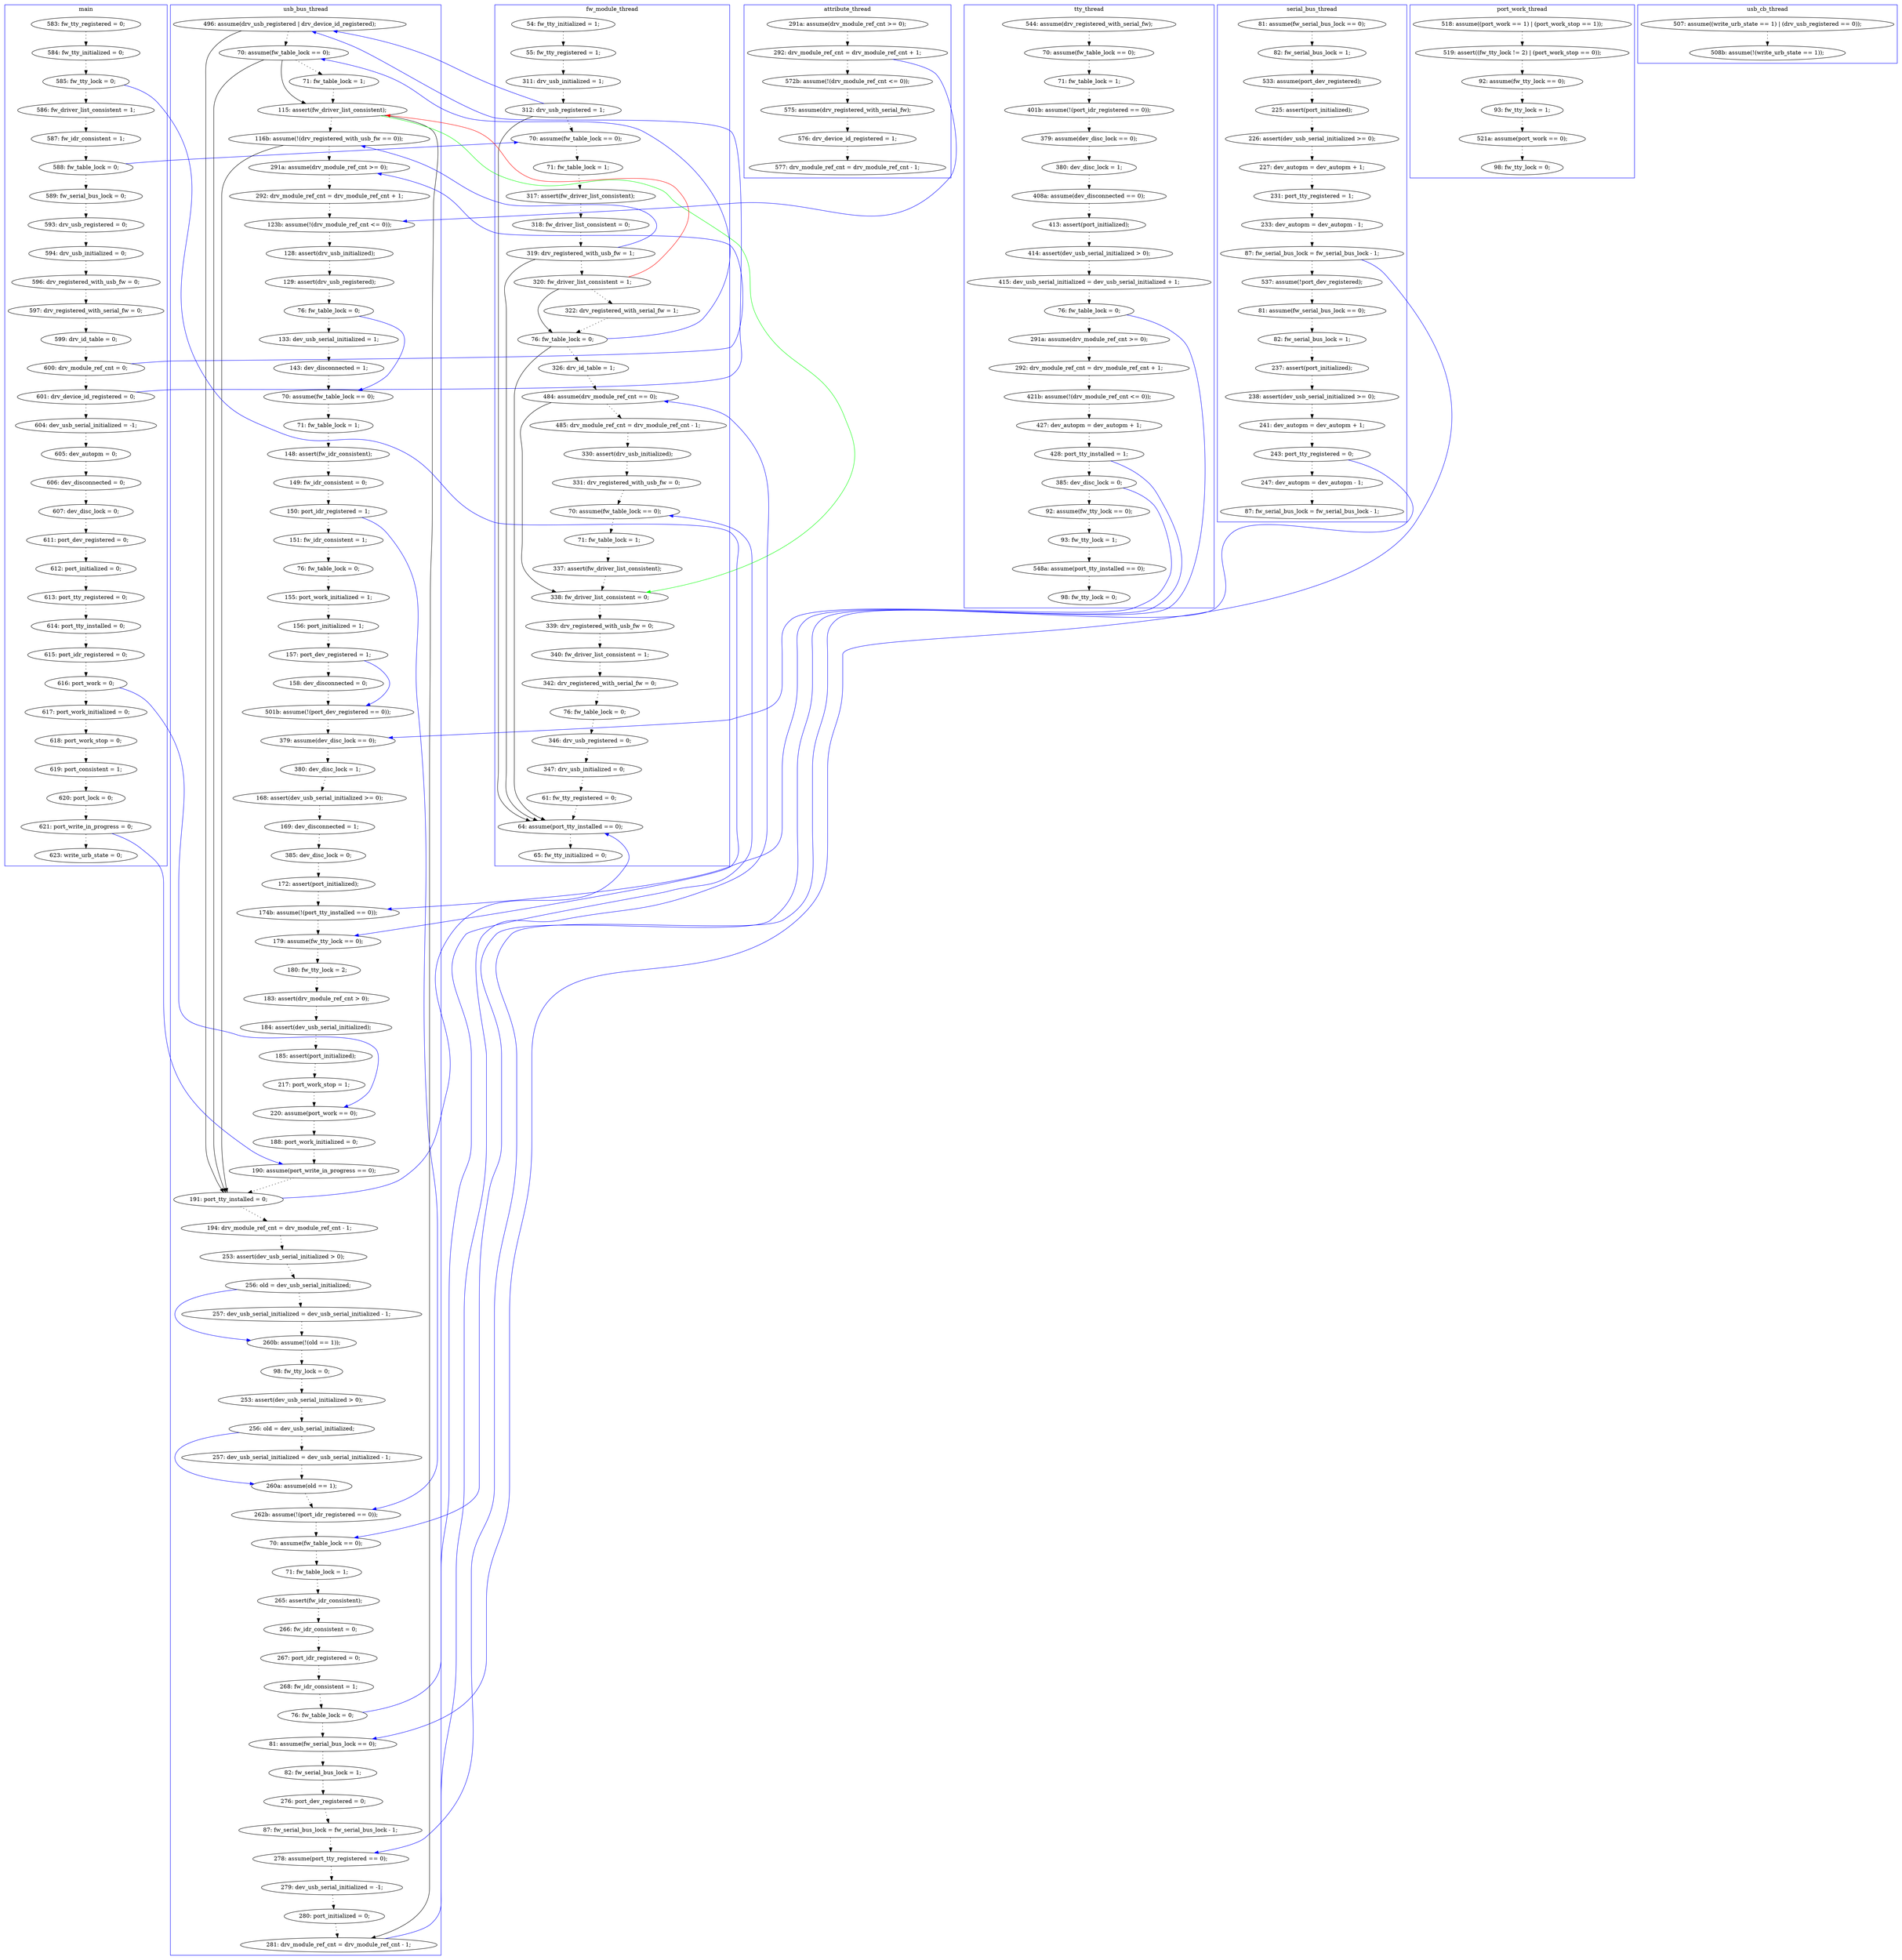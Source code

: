 digraph ProofObject {
	259 -> 264 [style = dotted, color = black]
	38 -> 44 [style = dotted, color = black]
	48 -> 214 [color = Black]
	224 -> 225 [style = dotted, color = black]
	90 -> 124 [style = dotted, color = black]
	196 -> 199 [style = dotted, color = black]
	206 -> 209 [style = dotted, color = black]
	244 -> 247 [color = Blue, constraint = false]
	22 -> 23 [style = dotted, color = black]
	70 -> 308 [color = Black]
	15 -> 16 [style = dotted, color = black]
	128 -> 137 [style = dotted, color = black]
	28 -> 29 [style = dotted, color = black]
	261 -> 273 [color = Blue, constraint = false]
	2 -> 3 [style = dotted, color = black]
	276 -> 281 [style = dotted, color = black]
	204 -> 205 [style = dotted, color = black]
	214 -> 360 [color = Blue, constraint = false]
	7 -> 50 [color = Blue, constraint = false]
	105 -> 108 [style = dotted, color = black]
	8 -> 9 [style = dotted, color = black]
	343 -> 346 [style = dotted, color = black]
	80 -> 87 [style = dotted, color = black]
	331 -> 332 [style = dotted, color = black]
	153 -> 189 [style = dotted, color = black]
	175 -> 176 [style = dotted, color = black]
	304 -> 306 [style = dotted, color = black]
	199 -> 201 [style = dotted, color = black]
	353 -> 359 [style = dotted, color = black]
	51 -> 56 [style = dotted, color = black]
	16 -> 17 [style = dotted, color = black]
	5 -> 6 [style = dotted, color = black]
	300 -> 313 [style = dotted, color = black]
	360 -> 361 [style = dotted, color = black]
	359 -> 360 [style = dotted, color = black]
	58 -> 360 [color = Black]
	189 -> 190 [style = dotted, color = black]
	201 -> 202 [style = dotted, color = black]
	57 -> 58 [style = dotted, color = black]
	44 -> 45 [style = dotted, color = black]
	158 -> 163 [style = dotted, color = black]
	187 -> 189 [color = Blue, constraint = false]
	27 -> 28 [style = dotted, color = black]
	96 -> 108 [color = Blue, constraint = false]
	285 -> 286 [style = dotted, color = black]
	302 -> 304 [style = dotted, color = black]
	281 -> 302 [style = dotted, color = black]
	220 -> 223 [color = Blue, constraint = false]
	257 -> 258 [style = dotted, color = black]
	37 -> 38 [style = dotted, color = black]
	300 -> 302 [color = Blue, constraint = false]
	85 -> 86 [style = dotted, color = black]
	70 -> 72 [style = dotted, color = black]
	205 -> 206 [style = dotted, color = black]
	122 -> 140 [style = dotted, color = black]
	187 -> 328 [style = dotted, color = black]
	124 -> 125 [style = dotted, color = black]
	91 -> 309 [style = dotted, color = black]
	64 -> 91 [style = dotted, color = black]
	14 -> 79 [color = Blue, constraint = false]
	137 -> 138 [style = dotted, color = black]
	339 -> 341 [style = dotted, color = black]
	12 -> 13 [style = dotted, color = black]
	146 -> 147 [style = dotted, color = black]
	116 -> 250 [color = Blue, constraint = false]
	184 -> 201 [color = Blue, constraint = false]
	26 -> 27 [style = dotted, color = black]
	86 -> 224 [style = dotted, color = black]
	72 -> 79 [style = dotted, color = black]
	144 -> 153 [color = Blue, constraint = false]
	170 -> 171 [style = dotted, color = black]
	72 -> 214 [color = Black]
	59 -> 64 [color = Black]
	118 -> 122 [style = dotted, color = black]
	278 -> 285 [style = dotted, color = black]
	244 -> 245 [style = dotted, color = black]
	147 -> 148 [style = dotted, color = black]
	144 -> 145 [style = dotted, color = black]
	6 -> 7 [style = dotted, color = black]
	140 -> 143 [style = dotted, color = black]
	319 -> 331 [style = dotted, color = black]
	190 -> 192 [style = dotted, color = black]
	108 -> 109 [style = dotted, color = black]
	96 -> 98 [style = dotted, color = black]
	25 -> 26 [style = dotted, color = black]
	318 -> 319 [style = dotted, color = black]
	341 -> 342 [style = dotted, color = black]
	225 -> 232 [style = dotted, color = black]
	247 -> 250 [style = dotted, color = black]
	221 -> 223 [style = dotted, color = black]
	256 -> 257 [style = dotted, color = black]
	58 -> 72 [color = Blue, constraint = false]
	67 -> 214 [color = Black]
	274 -> 276 [style = dotted, color = black]
	167 -> 183 [style = dotted, color = black]
	193 -> 196 [style = dotted, color = black]
	296 -> 301 [style = dotted, color = black]
	328 -> 329 [style = dotted, color = black]
	214 -> 215 [style = dotted, color = black]
	171 -> 175 [style = dotted, color = black]
	258 -> 259 [style = dotted, color = black]
	130 -> 151 [style = dotted, color = black]
	113 -> 116 [style = dotted, color = black]
	332 -> 335 [style = dotted, color = black]
	48 -> 67 [style = dotted, color = black]
	18 -> 19 [style = dotted, color = black]
	309 -> 310 [style = dotted, color = black]
	245 -> 247 [style = dotted, color = black]
	92 -> 96 [style = dotted, color = black]
	68 -> 70 [style = dotted, color = black]
	151 -> 169 [style = dotted, color = black]
	59 -> 61 [style = dotted, color = black]
	250 -> 253 [style = dotted, color = black]
	112 -> 113 [style = dotted, color = black]
	23 -> 24 [style = dotted, color = black]
	223 -> 230 [style = dotted, color = black]
	11 -> 12 [style = dotted, color = black]
	264 -> 273 [style = dotted, color = black]
	30 -> 31 [style = dotted, color = black]
	215 -> 219 [style = dotted, color = black]
	269 -> 277 [style = dotted, color = black]
	89 -> 92 [style = dotted, color = black]
	98 -> 105 [style = dotted, color = black]
	169 -> 170 [style = dotted, color = black]
	50 -> 51 [style = dotted, color = black]
	45 -> 360 [color = Black]
	290 -> 292 [style = dotted, color = black]
	243 -> 244 [style = dotted, color = black]
	45 -> 50 [style = dotted, color = black]
	277 -> 295 [style = dotted, color = black]
	342 -> 343 [style = dotted, color = black]
	70 -> 339 [color = Green, constraint = false]
	29 -> 30 [style = dotted, color = black]
	25 -> 210 [color = Blue, constraint = false]
	183 -> 184 [style = dotted, color = black]
	20 -> 21 [style = dotted, color = black]
	192 -> 193 [style = dotted, color = black]
	295 -> 296 [style = dotted, color = black]
	309 -> 339 [color = Black]
	176 -> 261 [style = dotted, color = black]
	64 -> 360 [color = Black]
	24 -> 25 [style = dotted, color = black]
	213 -> 214 [style = dotted, color = black]
	87 -> 89 [style = dotted, color = black]
	261 -> 278 [style = dotted, color = black]
	264 -> 331 [color = Blue, constraint = false]
	7 -> 8 [style = dotted, color = black]
	4 -> 5 [style = dotted, color = black]
	3 -> 4 [style = dotted, color = black]
	210 -> 212 [style = dotted, color = black]
	313 -> 317 [style = dotted, color = black]
	59 -> 70 [color = Red, constraint = false]
	86 -> 87 [color = Blue, constraint = false]
	348 -> 353 [style = dotted, color = black]
	15 -> 48 [color = Blue, constraint = false]
	129 -> 130 [style = dotted, color = black]
	61 -> 64 [style = dotted, color = black]
	116 -> 118 [style = dotted, color = black]
	308 -> 309 [color = Blue, constraint = false]
	79 -> 80 [style = dotted, color = black]
	125 -> 128 [style = dotted, color = black]
	203 -> 204 [style = dotted, color = black]
	152 -> 158 [style = dotted, color = black]
	350 -> 352 [style = dotted, color = black]
	14 -> 15 [style = dotted, color = black]
	148 -> 152 [style = dotted, color = black]
	212 -> 213 [style = dotted, color = black]
	109 -> 112 [style = dotted, color = black]
	335 -> 339 [style = dotted, color = black]
	56 -> 57 [style = dotted, color = black]
	30 -> 213 [color = Blue, constraint = false]
	138 -> 146 [style = dotted, color = black]
	4 -> 202 [color = Blue, constraint = false]
	19 -> 20 [style = dotted, color = black]
	310 -> 318 [style = dotted, color = black]
	294 -> 300 [style = dotted, color = black]
	232 -> 235 [style = dotted, color = black]
	219 -> 220 [style = dotted, color = black]
	329 -> 369 [style = dotted, color = black]
	286 -> 290 [style = dotted, color = black]
	13 -> 14 [style = dotted, color = black]
	67 -> 70 [color = Black]
	254 -> 256 [style = dotted, color = black]
	17 -> 18 [style = dotted, color = black]
	164 -> 167 [style = dotted, color = black]
	346 -> 348 [style = dotted, color = black]
	253 -> 254 [style = dotted, color = black]
	369 -> 373 [style = dotted, color = black]
	301 -> 325 [style = dotted, color = black]
	158 -> 253 [color = Blue, constraint = false]
	306 -> 308 [style = dotted, color = black]
	163 -> 164 [style = dotted, color = black]
	292 -> 294 [style = dotted, color = black]
	145 -> 153 [style = dotted, color = black]
	202 -> 203 [style = dotted, color = black]
	10 -> 11 [style = dotted, color = black]
	230 -> 243 [style = dotted, color = black]
	143 -> 144 [style = dotted, color = black]
	58 -> 59 [style = dotted, color = black]
	209 -> 210 [style = dotted, color = black]
	184 -> 187 [style = dotted, color = black]
	21 -> 22 [style = dotted, color = black]
	9 -> 10 [style = dotted, color = black]
	64 -> 67 [color = Blue, constraint = false]
	45 -> 48 [color = Blue, constraint = false]
	67 -> 68 [style = dotted, color = black]
	220 -> 221 [style = dotted, color = black]
	273 -> 274 [style = dotted, color = black]
	subgraph cluster5 {
		label = attribute_thread
		color = blue
		85  [label = "291a: assume(drv_module_ref_cnt >= 0);"]
		232  [label = "576: drv_device_id_registered = 1;"]
		224  [label = "572b: assume(!(drv_module_ref_cnt <= 0));"]
		86  [label = "292: drv_module_ref_cnt = drv_module_ref_cnt + 1;"]
		235  [label = "577: drv_module_ref_cnt = drv_module_ref_cnt - 1;"]
		225  [label = "575: assume(drv_registered_with_serial_fw);"]
	}
	subgraph cluster6 {
		label = usb_cb_thread
		color = blue
		352  [label = "508b: assume(!(write_urb_state == 1));"]
		350  [label = "507: assume((write_urb_state == 1) | (drv_usb_registered == 0));"]
	}
	subgraph cluster7 {
		label = port_work_thread
		color = blue
		296  [label = "93: fw_tty_lock = 1;"]
		269  [label = "518: assume((port_work == 1) | (port_work_stop == 1));"]
		277  [label = "519: assert((fw_tty_lock != 2) | (port_work_stop == 0));"]
		295  [label = "92: assume(fw_tty_lock == 0);"]
		325  [label = "98: fw_tty_lock = 0;"]
		301  [label = "521a: assume(port_work == 0);"]
	}
	subgraph cluster0 {
		label = main
		color = blue
		13  [label = "599: drv_id_table = 0;"]
		14  [label = "600: drv_module_ref_cnt = 0;"]
		27  [label = "618: port_work_stop = 0;"]
		2  [label = "583: fw_tty_registered = 0;"]
		30  [label = "621: port_write_in_progress = 0;"]
		5  [label = "586: fw_driver_list_consistent = 1;"]
		7  [label = "588: fw_table_lock = 0;"]
		31  [label = "623: write_urb_state = 0;"]
		9  [label = "593: drv_usb_registered = 0;"]
		12  [label = "597: drv_registered_with_serial_fw = 0;"]
		15  [label = "601: drv_device_id_registered = 0;"]
		16  [label = "604: dev_usb_serial_initialized = -1;"]
		3  [label = "584: fw_tty_initialized = 0;"]
		20  [label = "611: port_dev_registered = 0;"]
		18  [label = "606: dev_disconnected = 0;"]
		10  [label = "594: drv_usb_initialized = 0;"]
		8  [label = "589: fw_serial_bus_lock = 0;"]
		11  [label = "596: drv_registered_with_usb_fw = 0;"]
		25  [label = "616: port_work = 0;"]
		24  [label = "615: port_idr_registered = 0;"]
		26  [label = "617: port_work_initialized = 0;"]
		21  [label = "612: port_initialized = 0;"]
		22  [label = "613: port_tty_registered = 0;"]
		19  [label = "607: dev_disc_lock = 0;"]
		28  [label = "619: port_consistent = 1;"]
		4  [label = "585: fw_tty_lock = 0;"]
		6  [label = "587: fw_idr_consistent = 1;"]
		17  [label = "605: dev_autopm = 0;"]
		29  [label = "620: port_lock = 0;"]
		23  [label = "614: port_tty_installed = 0;"]
	}
	subgraph cluster3 {
		label = serial_bus_thread
		color = blue
		290  [label = "237: assert(port_initialized);"]
		286  [label = "82: fw_serial_bus_lock = 1;"]
		176  [label = "233: dev_autopm = dev_autopm - 1;"]
		151  [label = "533: assume(port_dev_registered);"]
		129  [label = "81: assume(fw_serial_bus_lock == 0);"]
		130  [label = "82: fw_serial_bus_lock = 1;"]
		292  [label = "238: assert(dev_usb_serial_initialized >= 0);"]
		171  [label = "227: dev_autopm = dev_autopm + 1;"]
		294  [label = "241: dev_autopm = dev_autopm + 1;"]
		278  [label = "537: assume(!port_dev_registered);"]
		317  [label = "87: fw_serial_bus_lock = fw_serial_bus_lock - 1;"]
		170  [label = "226: assert(dev_usb_serial_initialized >= 0);"]
		300  [label = "243: port_tty_registered = 0;"]
		313  [label = "247: dev_autopm = dev_autopm - 1;"]
		261  [label = "87: fw_serial_bus_lock = fw_serial_bus_lock - 1;"]
		169  [label = "225: assert(port_initialized);"]
		285  [label = "81: assume(fw_serial_bus_lock == 0);"]
		175  [label = "231: port_tty_registered = 1;"]
	}
	subgraph cluster4 {
		label = tty_thread
		color = blue
		183  [label = "427: dev_autopm = dev_autopm + 1;"]
		158  [label = "76: fw_table_lock = 0;"]
		137  [label = "379: assume(dev_disc_lock == 0);"]
		369  [label = "548a: assume(port_tty_installed == 0);"]
		125  [label = "71: fw_table_lock = 1;"]
		184  [label = "428: port_tty_installed = 1;"]
		328  [label = "92: assume(fw_tty_lock == 0);"]
		187  [label = "385: dev_disc_lock = 0;"]
		164  [label = "292: drv_module_ref_cnt = drv_module_ref_cnt + 1;"]
		146  [label = "408a: assume(dev_disconnected == 0);"]
		147  [label = "413: assert(port_initialized);"]
		90  [label = "544: assume(drv_registered_with_serial_fw);"]
		163  [label = "291a: assume(drv_module_ref_cnt >= 0);"]
		373  [label = "98: fw_tty_lock = 0;"]
		167  [label = "421b: assume(!(drv_module_ref_cnt <= 0));"]
		148  [label = "414: assert(dev_usb_serial_initialized > 0);"]
		152  [label = "415: dev_usb_serial_initialized = dev_usb_serial_initialized + 1;"]
		138  [label = "380: dev_disc_lock = 1;"]
		329  [label = "93: fw_tty_lock = 1;"]
		128  [label = "401b: assume(!(port_idr_registered == 0));"]
		124  [label = "70: assume(fw_table_lock == 0);"]
	}
	subgraph cluster1 {
		label = fw_module_thread
		color = blue
		319  [label = "331: drv_registered_with_usb_fw = 0;"]
		59  [label = "320: fw_driver_list_consistent = 1;"]
		332  [label = "71: fw_table_lock = 1;"]
		360  [label = "64: assume(port_tty_installed == 0);"]
		348  [label = "346: drv_usb_registered = 0;"]
		310  [label = "485: drv_module_ref_cnt = drv_module_ref_cnt - 1;"]
		91  [label = "326: drv_id_table = 1;"]
		37  [label = "54: fw_tty_initialized = 1;"]
		64  [label = "76: fw_table_lock = 0;"]
		57  [label = "318: fw_driver_list_consistent = 0;"]
		44  [label = "311: drv_usb_initialized = 1;"]
		331  [label = "70: assume(fw_table_lock == 0);"]
		51  [label = "71: fw_table_lock = 1;"]
		359  [label = "61: fw_tty_registered = 0;"]
		309  [label = "484: assume(drv_module_ref_cnt == 0);"]
		58  [label = "319: drv_registered_with_usb_fw = 1;"]
		38  [label = "55: fw_tty_registered = 1;"]
		45  [label = "312: drv_usb_registered = 1;"]
		61  [label = "322: drv_registered_with_serial_fw = 1;"]
		335  [label = "337: assert(fw_driver_list_consistent);"]
		353  [label = "347: drv_usb_initialized = 0;"]
		318  [label = "330: assert(drv_usb_initialized);"]
		343  [label = "342: drv_registered_with_serial_fw = 0;"]
		56  [label = "317: assert(fw_driver_list_consistent);"]
		346  [label = "76: fw_table_lock = 0;"]
		342  [label = "340: fw_driver_list_consistent = 1;"]
		339  [label = "338: fw_driver_list_consistent = 0;"]
		341  [label = "339: drv_registered_with_usb_fw = 0;"]
		50  [label = "70: assume(fw_table_lock == 0);"]
		361  [label = "65: fw_tty_initialized = 0;"]
	}
	subgraph cluster2 {
		label = usb_bus_thread
		color = blue
		221  [label = "257: dev_usb_serial_initialized = dev_usb_serial_initialized - 1;"]
		199  [label = "172: assert(port_initialized);"]
		48  [label = "496: assume(drv_usb_registered | drv_device_id_registered);"]
		220  [label = "256: old = dev_usb_serial_initialized;"]
		145  [label = "158: dev_disconnected = 0;"]
		144  [label = "157: port_dev_registered = 1;"]
		243  [label = "253: assert(dev_usb_serial_initialized > 0);"]
		212  [label = "188: port_work_initialized = 0;"]
		153  [label = "501b: assume(!(port_dev_registered == 0));"]
		122  [label = "76: fw_table_lock = 0;"]
		113  [label = "149: fw_idr_consistent = 0;"]
		203  [label = "180: fw_tty_lock = 2;"]
		223  [label = "260b: assume(!(old == 1));"]
		89  [label = "128: assert(drv_usb_initialized);"]
		108  [label = "70: assume(fw_table_lock == 0);"]
		201  [label = "174b: assume(!(port_tty_installed == 0));"]
		250  [label = "262b: assume(!(port_idr_registered == 0));"]
		87  [label = "123b: assume(!(drv_module_ref_cnt <= 0));"]
		68  [label = "71: fw_table_lock = 1;"]
		72  [label = "116b: assume(!(drv_registered_with_usb_fw == 0));"]
		98  [label = "133: dev_usb_serial_initialized = 1;"]
		306  [label = "280: port_initialized = 0;"]
		257  [label = "266: fw_idr_consistent = 0;"]
		80  [label = "292: drv_module_ref_cnt = drv_module_ref_cnt + 1;"]
		67  [label = "70: assume(fw_table_lock == 0);"]
		264  [label = "76: fw_table_lock = 0;"]
		112  [label = "148: assert(fw_idr_consistent);"]
		143  [label = "156: port_initialized = 1;"]
		193  [label = "169: dev_disconnected = 1;"]
		245  [label = "257: dev_usb_serial_initialized = dev_usb_serial_initialized - 1;"]
		254  [label = "71: fw_table_lock = 1;"]
		116  [label = "150: port_idr_registered = 1;"]
		274  [label = "82: fw_serial_bus_lock = 1;"]
		196  [label = "385: dev_disc_lock = 0;"]
		70  [label = "115: assert(fw_driver_list_consistent);"]
		189  [label = "379: assume(dev_disc_lock == 0);"]
		79  [label = "291a: assume(drv_module_ref_cnt >= 0);"]
		244  [label = "256: old = dev_usb_serial_initialized;"]
		259  [label = "268: fw_idr_consistent = 1;"]
		214  [label = "191: port_tty_installed = 0;"]
		204  [label = "183: assert(drv_module_ref_cnt > 0);"]
		256  [label = "265: assert(fw_idr_consistent);"]
		276  [label = "276: port_dev_registered = 0;"]
		304  [label = "279: dev_usb_serial_initialized = -1;"]
		96  [label = "76: fw_table_lock = 0;"]
		213  [label = "190: assume(port_write_in_progress == 0);"]
		205  [label = "184: assert(dev_usb_serial_initialized);"]
		302  [label = "278: assume(port_tty_registered == 0);"]
		281  [label = "87: fw_serial_bus_lock = fw_serial_bus_lock - 1;"]
		215  [label = "194: drv_module_ref_cnt = drv_module_ref_cnt - 1;"]
		105  [label = "143: dev_disconnected = 1;"]
		247  [label = "260a: assume(old == 1);"]
		209  [label = "217: port_work_stop = 1;"]
		308  [label = "281: drv_module_ref_cnt = drv_module_ref_cnt - 1;"]
		206  [label = "185: assert(port_initialized);"]
		210  [label = "220: assume(port_work == 0);"]
		258  [label = "267: port_idr_registered = 0;"]
		92  [label = "129: assert(drv_usb_registered);"]
		253  [label = "70: assume(fw_table_lock == 0);"]
		202  [label = "179: assume(fw_tty_lock == 0);"]
		219  [label = "253: assert(dev_usb_serial_initialized > 0);"]
		192  [label = "168: assert(dev_usb_serial_initialized >= 0);"]
		273  [label = "81: assume(fw_serial_bus_lock == 0);"]
		190  [label = "380: dev_disc_lock = 1;"]
		140  [label = "155: port_work_initialized = 1;"]
		230  [label = "98: fw_tty_lock = 0;"]
		109  [label = "71: fw_table_lock = 1;"]
		118  [label = "151: fw_idr_consistent = 1;"]
	}
}
